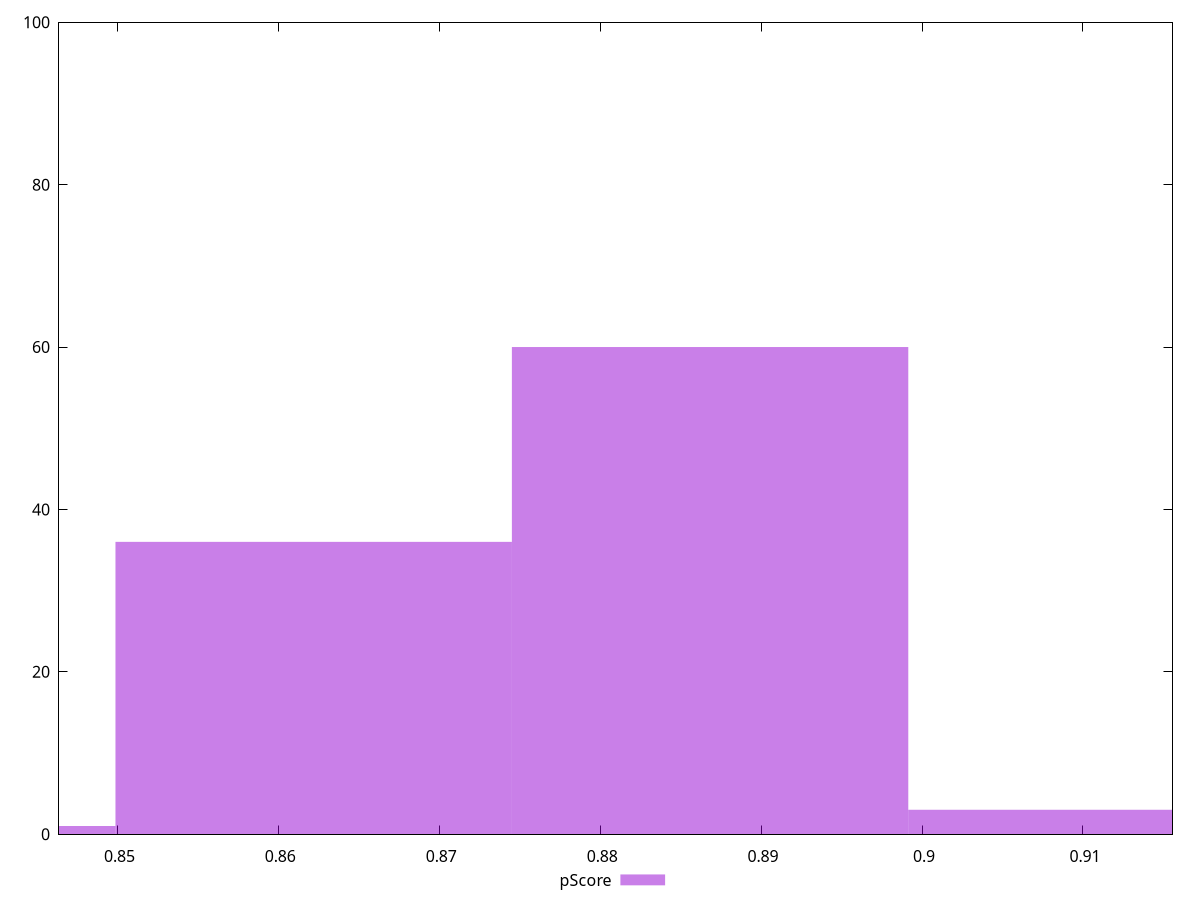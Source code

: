 reset

$pScore <<EOF
0.8621938515752374 36
0.8868279616202442 60
0.911462071665251 3
0.8375597415302306 1
EOF

set key outside below
set boxwidth 0.024634110045006784
set xrange [0.8463675501571379:0.9155642138809735]
set yrange [0:100]
set trange [0:100]
set style fill transparent solid 0.5 noborder
set terminal svg size 640, 490 enhanced background rgb 'white'
set output "report_00025_2021-02-22T21:38:55.199Z/first-meaningful-paint/samples/pages+cached+noadtech/pScore/histogram.svg"

plot $pScore title "pScore" with boxes

reset
